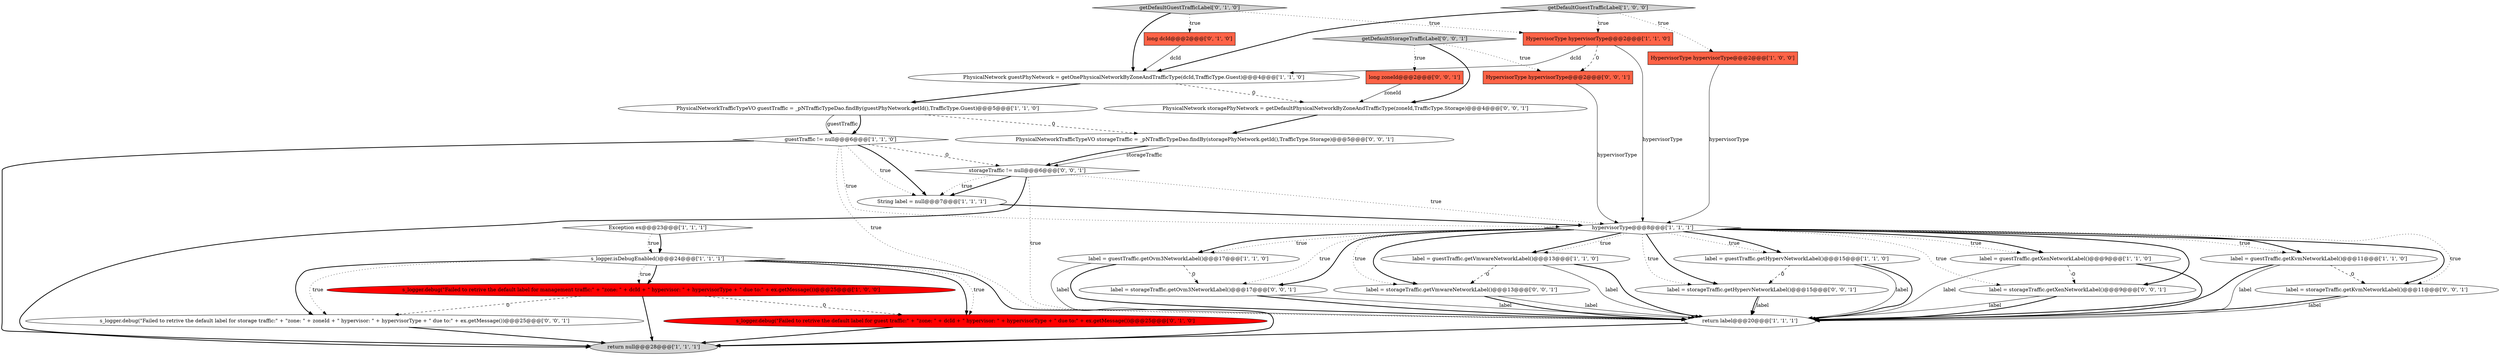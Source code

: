 digraph {
29 [style = filled, label = "PhysicalNetworkTrafficTypeVO storageTraffic = _pNTrafficTypeDao.findBy(storagePhyNetwork.getId(),TrafficType.Storage)@@@5@@@['0', '0', '1']", fillcolor = white, shape = ellipse image = "AAA0AAABBB3BBB"];
10 [style = filled, label = "return null@@@28@@@['1', '1', '1']", fillcolor = lightgray, shape = ellipse image = "AAA0AAABBB1BBB"];
27 [style = filled, label = "label = storageTraffic.getXenNetworkLabel()@@@9@@@['0', '0', '1']", fillcolor = white, shape = ellipse image = "AAA0AAABBB3BBB"];
21 [style = filled, label = "PhysicalNetwork storagePhyNetwork = getDefaultPhysicalNetworkByZoneAndTrafficType(zoneId,TrafficType.Storage)@@@4@@@['0', '0', '1']", fillcolor = white, shape = ellipse image = "AAA0AAABBB3BBB"];
32 [style = filled, label = "storageTraffic != null@@@6@@@['0', '0', '1']", fillcolor = white, shape = diamond image = "AAA0AAABBB3BBB"];
4 [style = filled, label = "label = guestTraffic.getHypervNetworkLabel()@@@15@@@['1', '1', '0']", fillcolor = white, shape = ellipse image = "AAA0AAABBB1BBB"];
16 [style = filled, label = "String label = null@@@7@@@['1', '1', '1']", fillcolor = white, shape = ellipse image = "AAA0AAABBB1BBB"];
3 [style = filled, label = "HypervisorType hypervisorType@@@2@@@['1', '0', '0']", fillcolor = tomato, shape = box image = "AAA0AAABBB1BBB"];
31 [style = filled, label = "label = storageTraffic.getKvmNetworkLabel()@@@11@@@['0', '0', '1']", fillcolor = white, shape = ellipse image = "AAA0AAABBB3BBB"];
1 [style = filled, label = "guestTraffic != null@@@6@@@['1', '1', '0']", fillcolor = white, shape = diamond image = "AAA0AAABBB1BBB"];
2 [style = filled, label = "getDefaultGuestTrafficLabel['1', '0', '0']", fillcolor = lightgray, shape = diamond image = "AAA0AAABBB1BBB"];
18 [style = filled, label = "getDefaultGuestTrafficLabel['0', '1', '0']", fillcolor = lightgray, shape = diamond image = "AAA0AAABBB2BBB"];
0 [style = filled, label = "s_logger.debug(\"Failed to retrive the default label for management traffic:\" + \"zone: \" + dcId + \" hypervisor: \" + hypervisorType + \" due to:\" + ex.getMessage())@@@25@@@['1', '0', '0']", fillcolor = red, shape = ellipse image = "AAA1AAABBB1BBB"];
11 [style = filled, label = "HypervisorType hypervisorType@@@2@@@['1', '1', '0']", fillcolor = tomato, shape = box image = "AAA0AAABBB1BBB"];
24 [style = filled, label = "label = storageTraffic.getHypervNetworkLabel()@@@15@@@['0', '0', '1']", fillcolor = white, shape = ellipse image = "AAA0AAABBB3BBB"];
19 [style = filled, label = "long dcId@@@2@@@['0', '1', '0']", fillcolor = tomato, shape = box image = "AAA0AAABBB2BBB"];
7 [style = filled, label = "s_logger.isDebugEnabled()@@@24@@@['1', '1', '1']", fillcolor = white, shape = diamond image = "AAA0AAABBB1BBB"];
6 [style = filled, label = "label = guestTraffic.getKvmNetworkLabel()@@@11@@@['1', '1', '0']", fillcolor = white, shape = ellipse image = "AAA0AAABBB1BBB"];
22 [style = filled, label = "long zoneId@@@2@@@['0', '0', '1']", fillcolor = tomato, shape = box image = "AAA0AAABBB3BBB"];
28 [style = filled, label = "s_logger.debug(\"Failed to retrive the default label for storage traffic:\" + \"zone: \" + zoneId + \" hypervisor: \" + hypervisorType + \" due to:\" + ex.getMessage())@@@25@@@['0', '0', '1']", fillcolor = white, shape = ellipse image = "AAA0AAABBB3BBB"];
9 [style = filled, label = "return label@@@20@@@['1', '1', '1']", fillcolor = white, shape = ellipse image = "AAA0AAABBB1BBB"];
8 [style = filled, label = "PhysicalNetworkTrafficTypeVO guestTraffic = _pNTrafficTypeDao.findBy(guestPhyNetwork.getId(),TrafficType.Guest)@@@5@@@['1', '1', '0']", fillcolor = white, shape = ellipse image = "AAA0AAABBB1BBB"];
20 [style = filled, label = "s_logger.debug(\"Failed to retrive the default label for guest traffic:\" + \"zone: \" + dcId + \" hypervisor: \" + hypervisorType + \" due to:\" + ex.getMessage())@@@25@@@['0', '1', '0']", fillcolor = red, shape = ellipse image = "AAA1AAABBB2BBB"];
14 [style = filled, label = "label = guestTraffic.getVmwareNetworkLabel()@@@13@@@['1', '1', '0']", fillcolor = white, shape = ellipse image = "AAA0AAABBB1BBB"];
23 [style = filled, label = "HypervisorType hypervisorType@@@2@@@['0', '0', '1']", fillcolor = tomato, shape = box image = "AAA0AAABBB3BBB"];
12 [style = filled, label = "Exception ex@@@23@@@['1', '1', '1']", fillcolor = white, shape = diamond image = "AAA0AAABBB1BBB"];
25 [style = filled, label = "label = storageTraffic.getOvm3NetworkLabel()@@@17@@@['0', '0', '1']", fillcolor = white, shape = ellipse image = "AAA0AAABBB3BBB"];
30 [style = filled, label = "label = storageTraffic.getVmwareNetworkLabel()@@@13@@@['0', '0', '1']", fillcolor = white, shape = ellipse image = "AAA0AAABBB3BBB"];
15 [style = filled, label = "PhysicalNetwork guestPhyNetwork = getOnePhysicalNetworkByZoneAndTrafficType(dcId,TrafficType.Guest)@@@4@@@['1', '1', '0']", fillcolor = white, shape = ellipse image = "AAA0AAABBB1BBB"];
17 [style = filled, label = "label = guestTraffic.getXenNetworkLabel()@@@9@@@['1', '1', '0']", fillcolor = white, shape = ellipse image = "AAA0AAABBB1BBB"];
5 [style = filled, label = "label = guestTraffic.getOvm3NetworkLabel()@@@17@@@['1', '1', '0']", fillcolor = white, shape = ellipse image = "AAA0AAABBB1BBB"];
26 [style = filled, label = "getDefaultStorageTrafficLabel['0', '0', '1']", fillcolor = lightgray, shape = diamond image = "AAA0AAABBB3BBB"];
13 [style = filled, label = "hypervisorType@@@8@@@['1', '1', '1']", fillcolor = white, shape = diamond image = "AAA0AAABBB1BBB"];
3->13 [style = solid, label="hypervisorType"];
13->24 [style = dotted, label="true"];
17->9 [style = solid, label="label"];
13->27 [style = dotted, label="true"];
5->9 [style = bold, label=""];
31->9 [style = bold, label=""];
27->9 [style = solid, label="label"];
17->9 [style = bold, label=""];
27->9 [style = bold, label=""];
22->21 [style = solid, label="zoneId"];
29->32 [style = solid, label="storageTraffic"];
13->5 [style = dotted, label="true"];
5->25 [style = dashed, label="0"];
9->10 [style = bold, label=""];
26->22 [style = dotted, label="true"];
12->7 [style = bold, label=""];
23->13 [style = solid, label="hypervisorType"];
2->11 [style = dotted, label="true"];
1->13 [style = dotted, label="true"];
8->1 [style = bold, label=""];
13->17 [style = bold, label=""];
2->15 [style = bold, label=""];
14->9 [style = bold, label=""];
32->13 [style = dotted, label="true"];
13->31 [style = bold, label=""];
13->14 [style = bold, label=""];
13->4 [style = dotted, label="true"];
17->27 [style = dashed, label="0"];
2->3 [style = dotted, label="true"];
13->6 [style = dotted, label="true"];
13->25 [style = bold, label=""];
13->17 [style = dotted, label="true"];
13->25 [style = dotted, label="true"];
18->15 [style = bold, label=""];
6->31 [style = dashed, label="0"];
7->0 [style = bold, label=""];
26->23 [style = dotted, label="true"];
11->13 [style = solid, label="hypervisorType"];
0->28 [style = dashed, label="0"];
32->10 [style = bold, label=""];
8->1 [style = solid, label="guestTraffic"];
18->11 [style = dotted, label="true"];
21->29 [style = bold, label=""];
1->16 [style = bold, label=""];
29->32 [style = bold, label=""];
30->9 [style = solid, label="label"];
13->5 [style = bold, label=""];
5->9 [style = solid, label="label"];
4->24 [style = dashed, label="0"];
12->7 [style = dotted, label="true"];
4->9 [style = solid, label="label"];
25->9 [style = solid, label="label"];
4->9 [style = bold, label=""];
11->15 [style = solid, label="dcId"];
16->13 [style = bold, label=""];
13->24 [style = bold, label=""];
25->9 [style = bold, label=""];
18->19 [style = dotted, label="true"];
15->21 [style = dashed, label="0"];
11->23 [style = dashed, label="0"];
30->9 [style = bold, label=""];
7->20 [style = bold, label=""];
32->16 [style = bold, label=""];
1->32 [style = dashed, label="0"];
7->0 [style = dotted, label="true"];
26->21 [style = bold, label=""];
14->9 [style = solid, label="label"];
13->27 [style = bold, label=""];
13->30 [style = dotted, label="true"];
7->28 [style = bold, label=""];
1->9 [style = dotted, label="true"];
1->16 [style = dotted, label="true"];
19->15 [style = solid, label="dcId"];
13->6 [style = bold, label=""];
13->14 [style = dotted, label="true"];
15->8 [style = bold, label=""];
7->28 [style = dotted, label="true"];
8->29 [style = dashed, label="0"];
24->9 [style = bold, label=""];
28->10 [style = bold, label=""];
7->10 [style = bold, label=""];
32->9 [style = dotted, label="true"];
13->30 [style = bold, label=""];
0->20 [style = dashed, label="0"];
24->9 [style = solid, label="label"];
20->10 [style = bold, label=""];
7->20 [style = dotted, label="true"];
31->9 [style = solid, label="label"];
0->10 [style = bold, label=""];
13->31 [style = dotted, label="true"];
14->30 [style = dashed, label="0"];
6->9 [style = solid, label="label"];
6->9 [style = bold, label=""];
1->10 [style = bold, label=""];
32->16 [style = dotted, label="true"];
13->4 [style = bold, label=""];
}
